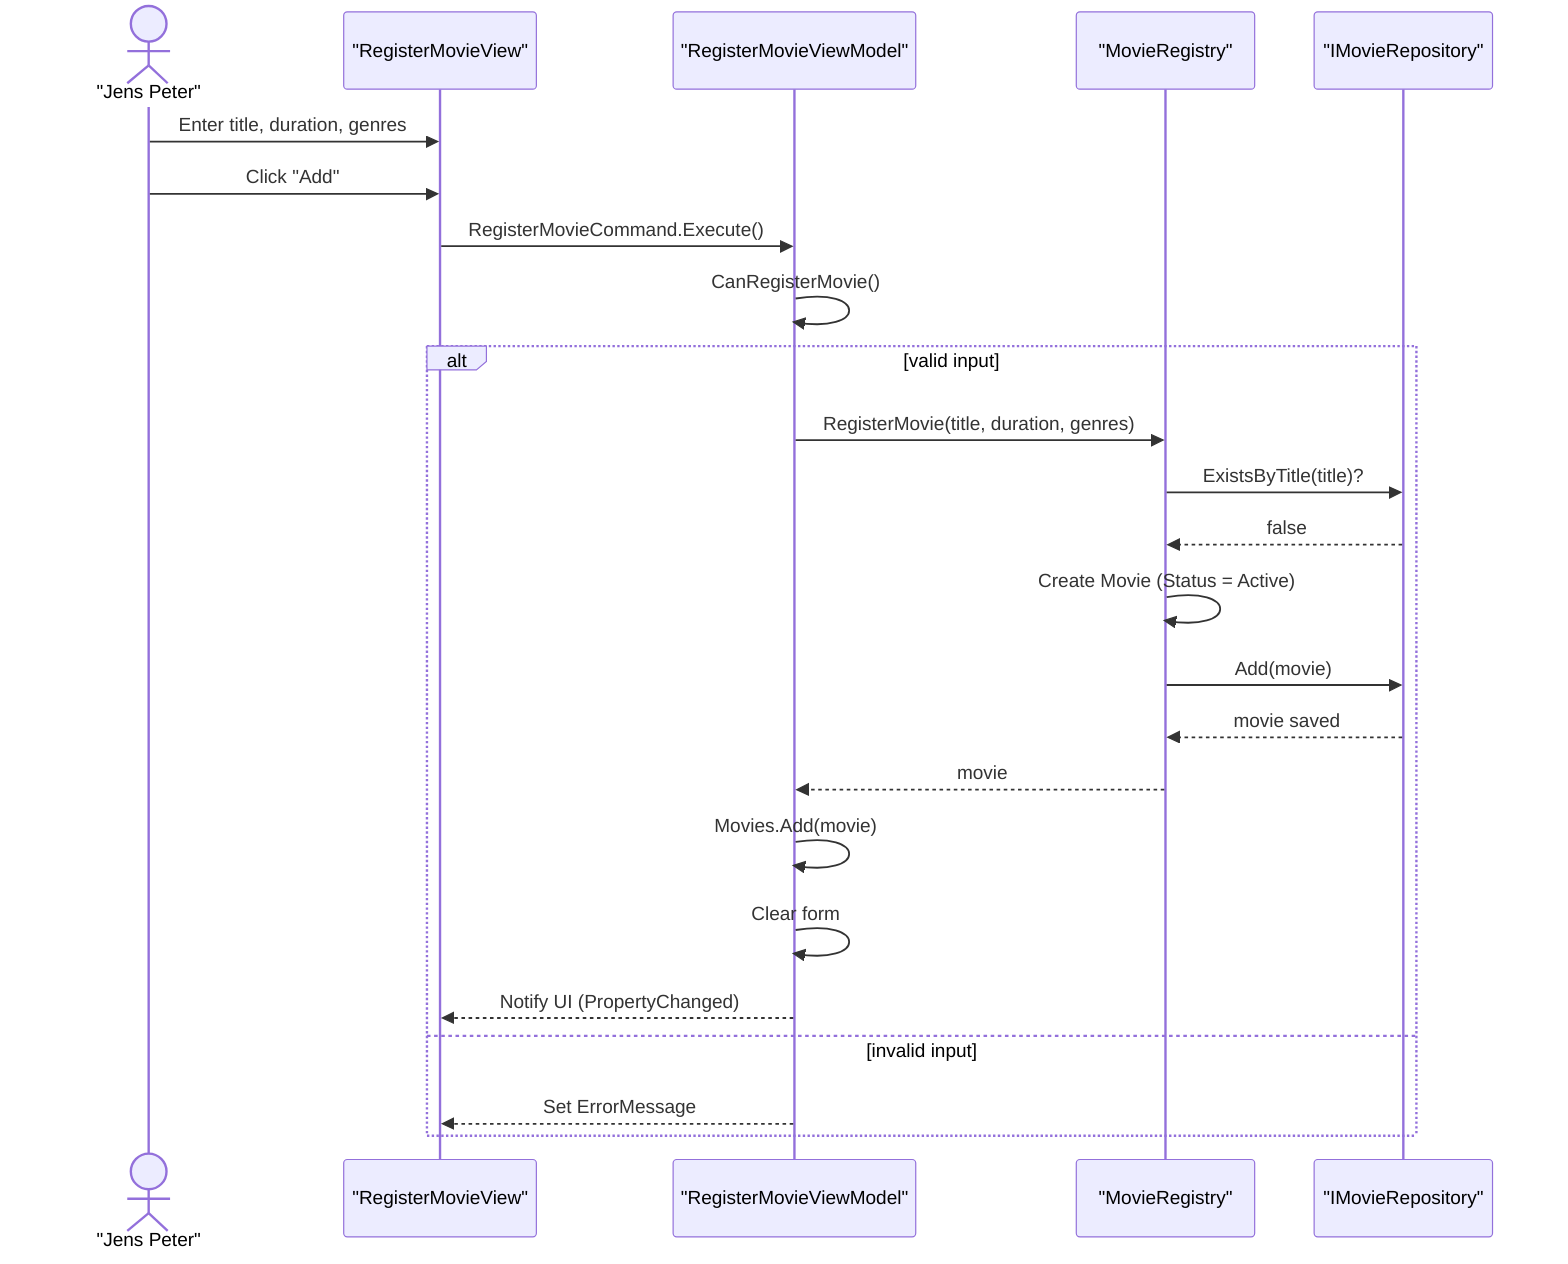 sequenceDiagram
actor Jens as "Jens Peter"
participant View as "RegisterMovieView"
participant VM as "RegisterMovieViewModel"
participant Service as "MovieRegistry"
participant Repo as "IMovieRepository"

Jens->>View: Enter title, duration, genres
Jens->>View: Click "Add"
View->>VM: RegisterMovieCommand.Execute()
VM->>VM: CanRegisterMovie()

alt valid input
  VM->>Service: RegisterMovie(title, duration, genres)
  Service->>Repo: ExistsByTitle(title)?
  Repo-->>Service: false
  Service->>Service: Create Movie (Status = Active)
  Service->>Repo: Add(movie)
  Repo-->>Service: movie saved
  Service-->>VM: movie
  VM->>VM: Movies.Add(movie)
  VM->>VM: Clear form
  VM-->>View: Notify UI (PropertyChanged)
else invalid input
  VM-->>View: Set ErrorMessage
end